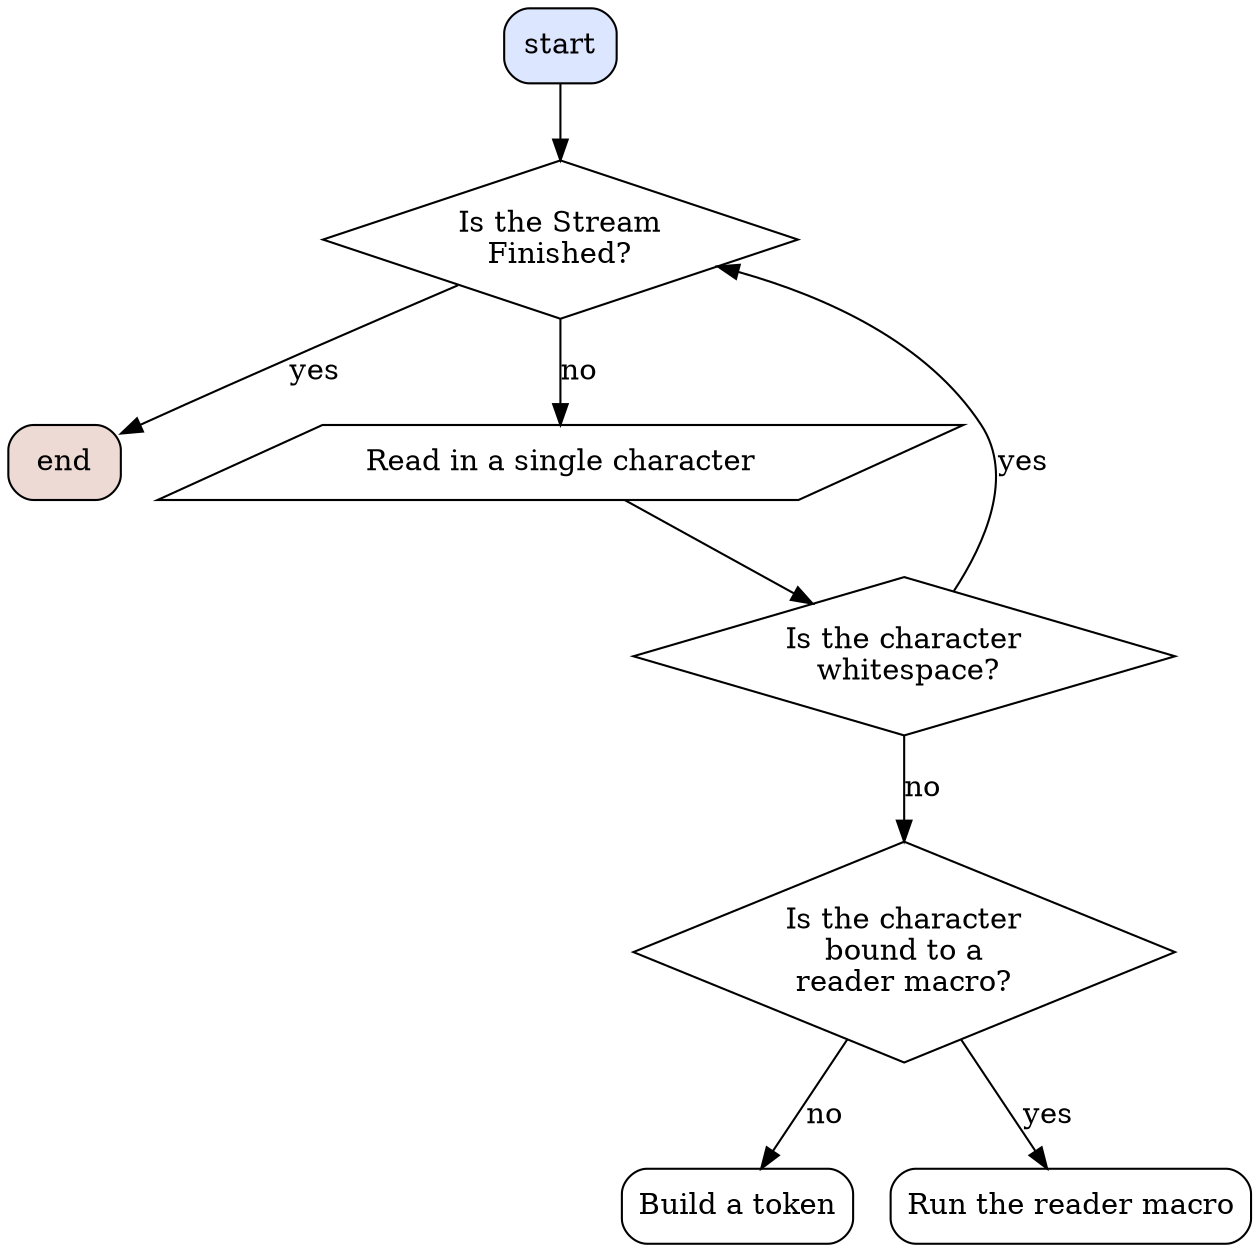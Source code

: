 digraph {
    start[shape="box", style="rounded,filled", fillcolor="#0044ff22"];
    end[shape="box", style="rounded,filled", fillcolor="#eddad5"];
    eof[shape="diamond", style="", label="Is the Stream\nFinished?"];
    whitespace[shape="diamond", style="", label="Is the character\n whitespace?"];
    buildtoken[shape=box, style=rounded, label="Build a token"];
    input[shape="parallelogram", style="", label="Read in a single character"];
    macro[shape="diamond", style="", label="Is the character\nbound to a\nreader macro?"];
    run[shape="box", style="rounded", label="Run the reader macro"];

    start -> eof;
    input -> whitespace;
    eof -> end[label="yes"];
    eof -> input[label="no"];
    whitespace -> macro[label="no"];
    whitespace -> eof[label="yes"];
    macro -> buildtoken[label="no"];
    macro -> run[label="yes"];
}